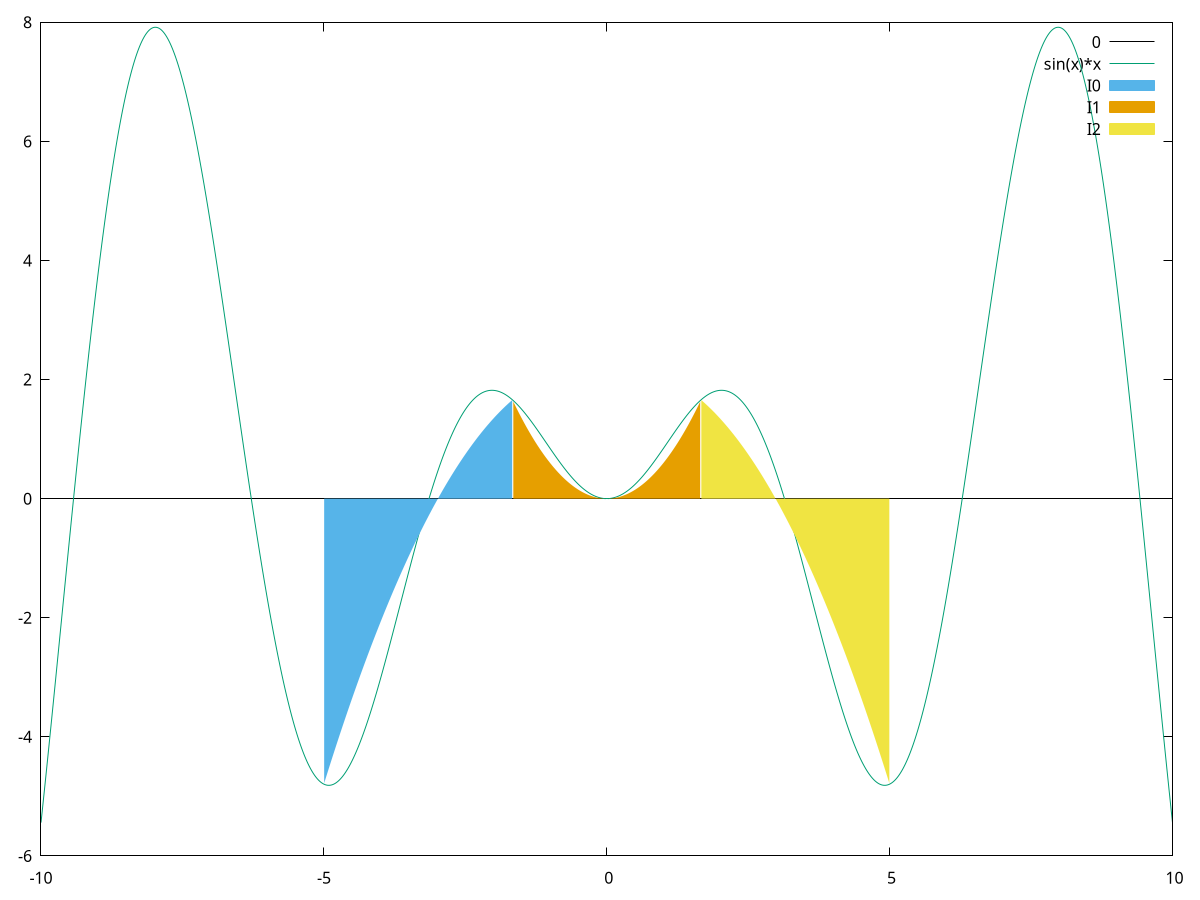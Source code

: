 set style fill transparent
set terminal eps
set samples 1000
set xrange[-10:10]
set output "simpson13.eps"

f(x) = sin(x)*x
f_1(x_0, x_1) = (f(x_1) - f(x_0)) / (x_1 - x_0)
f_2(x_0, x_1, x_2) = (f_1(x_1, x_2) - f_1(x_0, x_1))/(x_2 - x_0)

I0(x) = f(-5) + (x - (-5))*f_1(-5, -3.33333) + (x - (-5))*(x - (-3.33333))*f_2(-5, -3.33333, -1.66666)
I1(x) = f(-1.66666) + (x - (-1.66666))*f_1(-1.66666, 0) + (x - (-1.66666))*(x - 0)*f_2(-1.66666, 0, 1.66666)
I2(x) = f(1.66666) + (x - 1.66666)*f_1(1.66666, 3.33333) + (x - 1.66666)*(x - 3.33333)*f_2(1.66666, 3.33333, 5)

plot 0 lc 0, sin(x)*x, x >= -5 && x <= -1.66666 ? I0(x) : 0/0 with filledcurve y1=0 title 'I0', x >= -1.66666 && x <= 1.66666 ? I1(x) : 0/0 with filledcurve y1=0 title 'I1', x >= 1.66666 && x <= 5 ? I2(x) : 0/0 with filledcurve y1=0 title 'I2'
